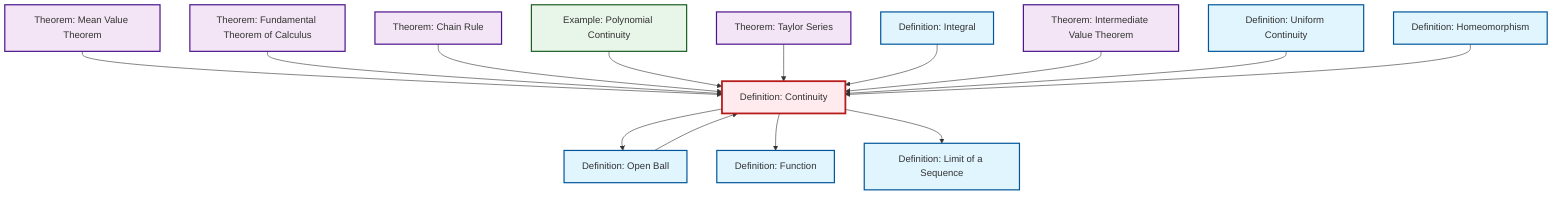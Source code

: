 graph TD
    classDef definition fill:#e1f5fe,stroke:#01579b,stroke-width:2px
    classDef theorem fill:#f3e5f5,stroke:#4a148c,stroke-width:2px
    classDef axiom fill:#fff3e0,stroke:#e65100,stroke-width:2px
    classDef example fill:#e8f5e9,stroke:#1b5e20,stroke-width:2px
    classDef current fill:#ffebee,stroke:#b71c1c,stroke-width:3px
    def-limit["Definition: Limit of a Sequence"]:::definition
    ex-polynomial-continuity["Example: Polynomial Continuity"]:::example
    def-continuity["Definition: Continuity"]:::definition
    thm-intermediate-value["Theorem: Intermediate Value Theorem"]:::theorem
    thm-fundamental-calculus["Theorem: Fundamental Theorem of Calculus"]:::theorem
    thm-taylor-series["Theorem: Taylor Series"]:::theorem
    thm-mean-value["Theorem: Mean Value Theorem"]:::theorem
    def-open-ball["Definition: Open Ball"]:::definition
    def-homeomorphism["Definition: Homeomorphism"]:::definition
    def-uniform-continuity["Definition: Uniform Continuity"]:::definition
    def-integral["Definition: Integral"]:::definition
    thm-chain-rule["Theorem: Chain Rule"]:::theorem
    def-function["Definition: Function"]:::definition
    thm-mean-value --> def-continuity
    def-continuity --> def-open-ball
    thm-fundamental-calculus --> def-continuity
    def-open-ball --> def-continuity
    thm-chain-rule --> def-continuity
    def-continuity --> def-function
    ex-polynomial-continuity --> def-continuity
    def-continuity --> def-limit
    thm-taylor-series --> def-continuity
    def-integral --> def-continuity
    thm-intermediate-value --> def-continuity
    def-uniform-continuity --> def-continuity
    def-homeomorphism --> def-continuity
    class def-continuity current